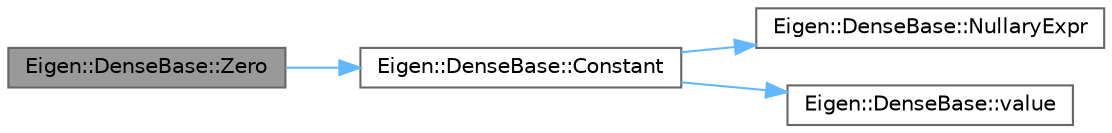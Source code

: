 digraph "Eigen::DenseBase::Zero"
{
 // LATEX_PDF_SIZE
  bgcolor="transparent";
  edge [fontname=Helvetica,fontsize=10,labelfontname=Helvetica,labelfontsize=10];
  node [fontname=Helvetica,fontsize=10,shape=box,height=0.2,width=0.4];
  rankdir="LR";
  Node1 [id="Node000001",label="Eigen::DenseBase::Zero",height=0.2,width=0.4,color="gray40", fillcolor="grey60", style="filled", fontcolor="black",tooltip=" "];
  Node1 -> Node2 [id="edge1_Node000001_Node000002",color="steelblue1",style="solid",tooltip=" "];
  Node2 [id="Node000002",label="Eigen::DenseBase::Constant",height=0.2,width=0.4,color="grey40", fillcolor="white", style="filled",URL="$class_eigen_1_1_dense_base.html#ab0ae1bfa72faedcaf53af81ca76c446b",tooltip=" "];
  Node2 -> Node3 [id="edge2_Node000002_Node000003",color="steelblue1",style="solid",tooltip=" "];
  Node3 [id="Node000003",label="Eigen::DenseBase::NullaryExpr",height=0.2,width=0.4,color="grey40", fillcolor="white", style="filled",URL="$class_eigen_1_1_dense_base.html#abc23946998f7e9b424a9690100d81505",tooltip=" "];
  Node2 -> Node4 [id="edge3_Node000002_Node000004",color="steelblue1",style="solid",tooltip=" "];
  Node4 [id="Node000004",label="Eigen::DenseBase::value",height=0.2,width=0.4,color="grey40", fillcolor="white", style="filled",URL="$class_eigen_1_1_dense_base.html#a8da735a6bfc7012606acf787156d10a0",tooltip=" "];
}
